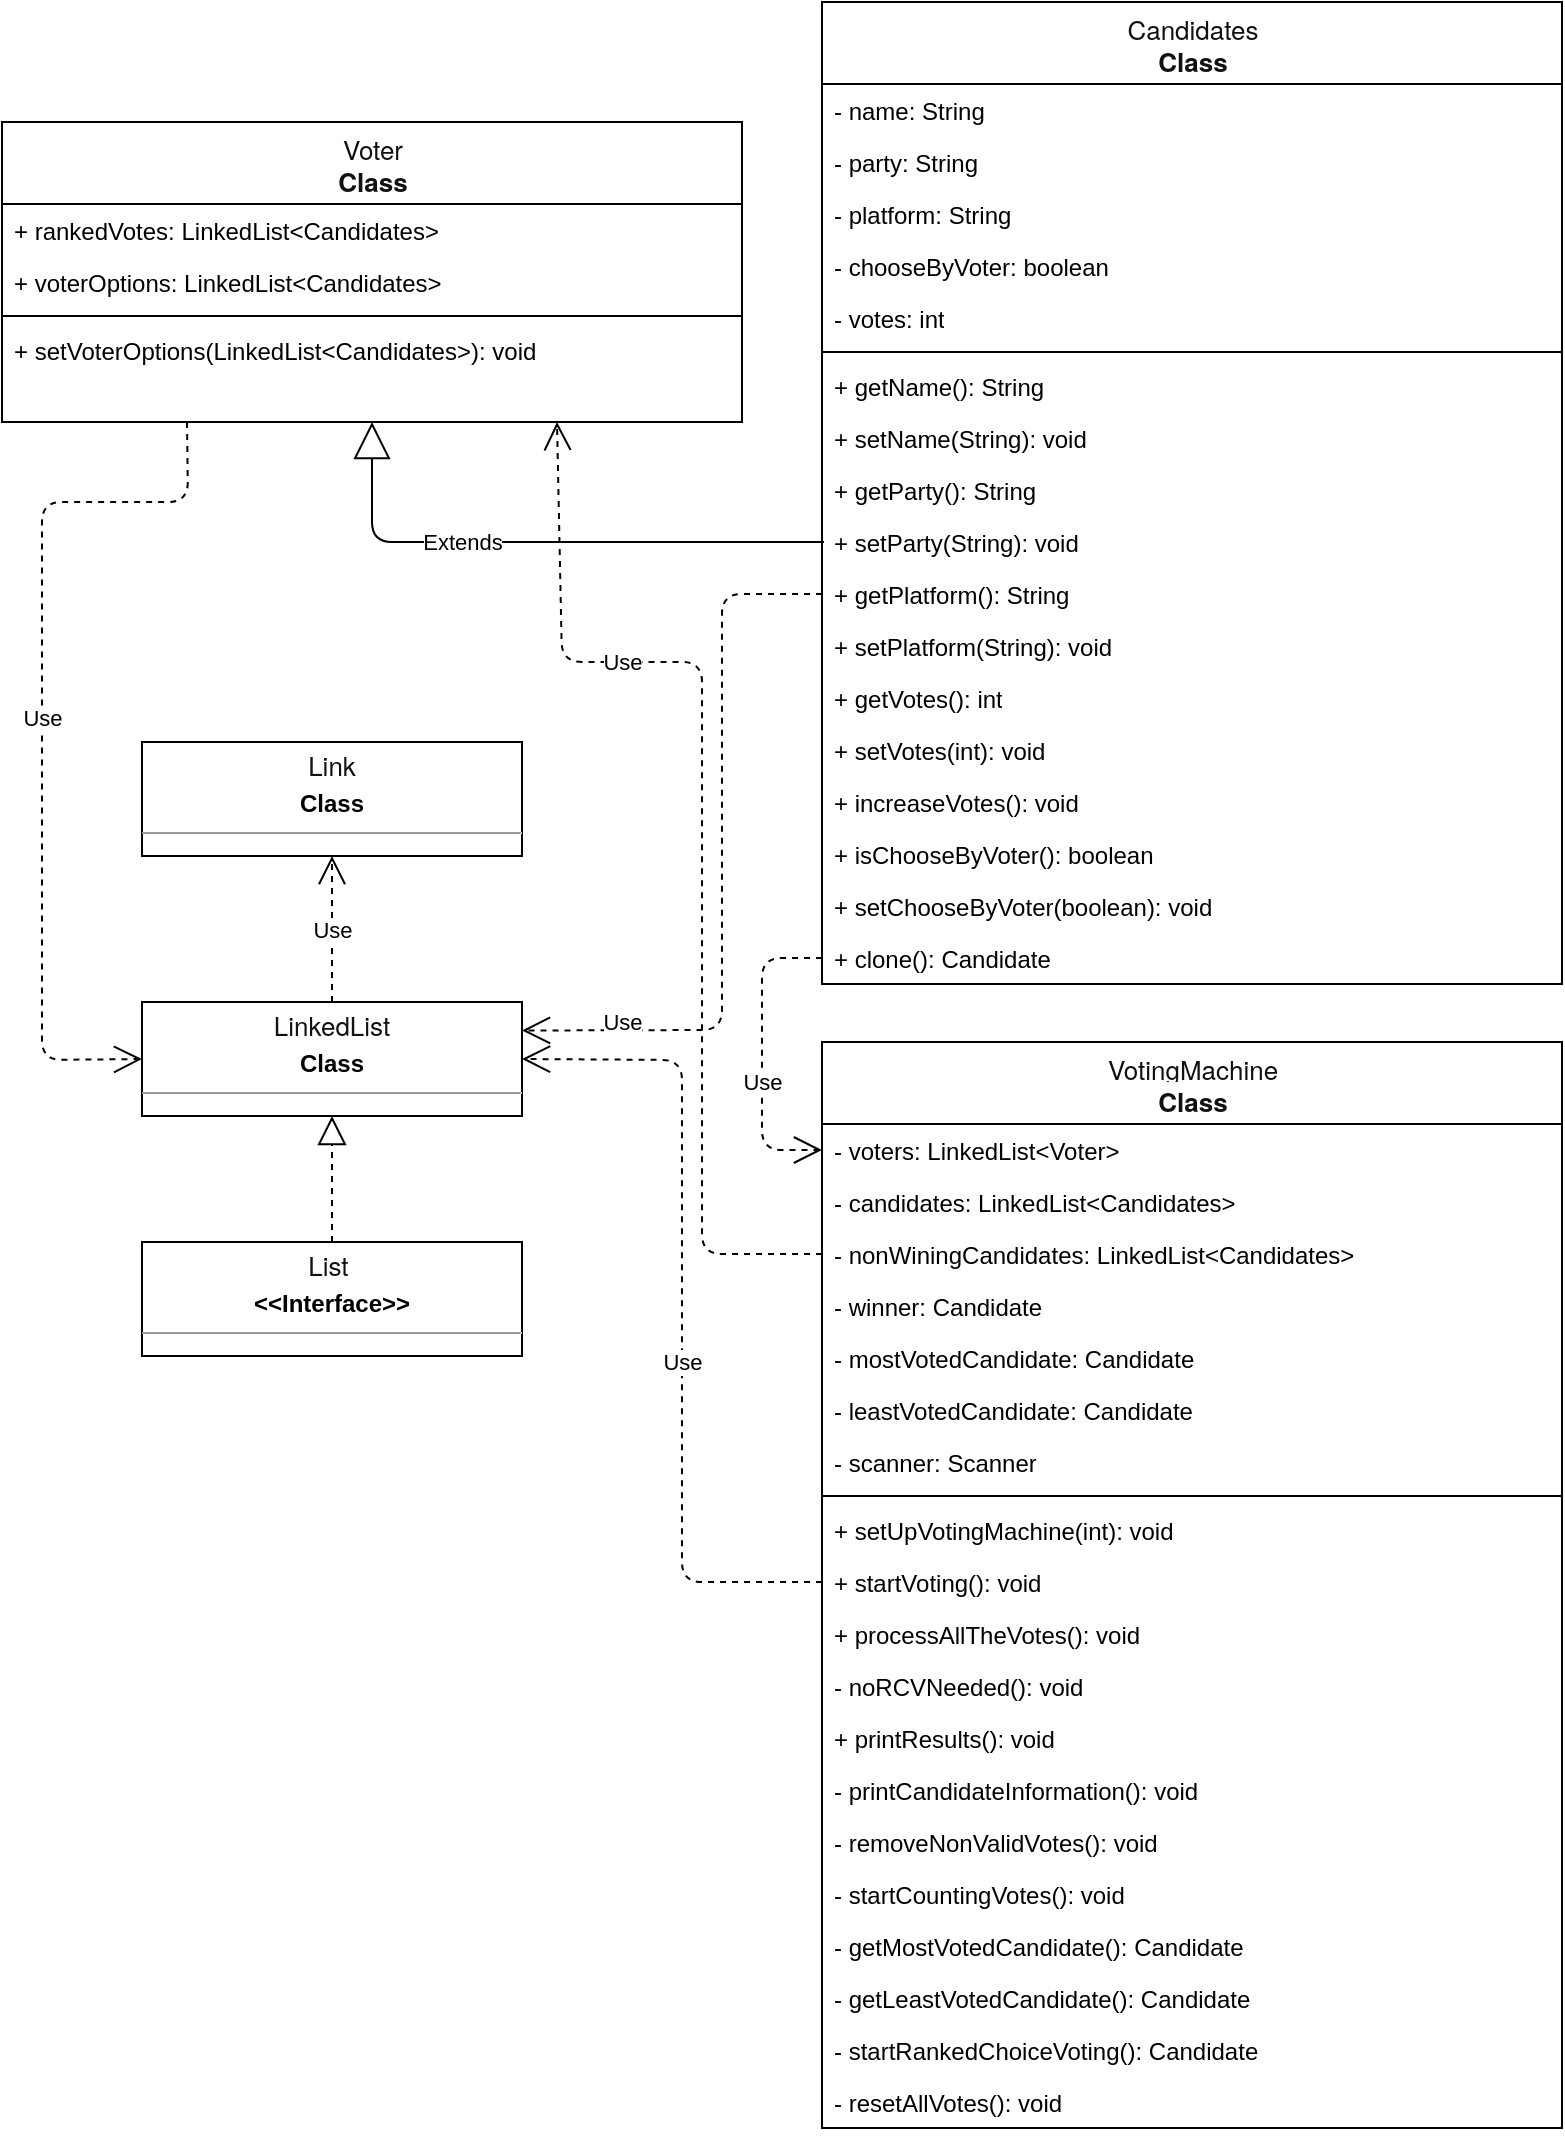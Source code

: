 <mxfile version="12.1.7" type="device" pages="1"><diagram name="Page-1" id="c4acf3e9-155e-7222-9cf6-157b1a14988f"><mxGraphModel dx="786" dy="721" grid="1" gridSize="10" guides="1" tooltips="1" connect="1" arrows="1" fold="1" page="1" pageScale="1" pageWidth="850" pageHeight="1100" background="#ffffff" math="0" shadow="0"><root><mxCell id="0"/><mxCell id="1" parent="0"/><mxCell id="5d2195bd80daf111-18" value="&lt;p style=&quot;margin: 0px ; margin-top: 4px ; text-align: center&quot;&gt;&lt;span style=&quot;color: rgb(17 , 17 , 17) ; font-family: &amp;#34;helvetica neue&amp;#34; , &amp;#34;helvetica&amp;#34; , &amp;#34;arial&amp;#34; , sans-serif ; font-size: 13px ; text-align: left ; white-space: normal ; background-color: rgb(255 , 255 , 255)&quot;&gt;List&amp;nbsp;&lt;/span&gt;&lt;/p&gt;&lt;p style=&quot;margin: 0px ; margin-top: 4px ; text-align: center&quot;&gt;&lt;b&gt;&amp;lt;&amp;lt;Interface&amp;gt;&amp;gt;&lt;/b&gt;&lt;br&gt;&lt;/p&gt;&lt;hr size=&quot;1&quot;&gt;&lt;p style=&quot;margin: 0px ; margin-left: 4px&quot;&gt;&lt;br&gt;&lt;br&gt;&lt;/p&gt;&lt;p style=&quot;margin: 0px ; margin-left: 4px&quot;&gt;&lt;br&gt;&lt;/p&gt;" style="verticalAlign=top;align=left;overflow=fill;fontSize=12;fontFamily=Helvetica;html=1;rounded=0;shadow=0;comic=0;labelBackgroundColor=none;strokeColor=#000000;strokeWidth=1;fillColor=#ffffff;" parent="1" vertex="1"><mxGeometry x="100" y="630" width="190" height="57" as="geometry"/></mxCell><mxCell id="ALe5Mi3hrVfZff7axobD-1" value="&lt;span style=&quot;color: rgb(17 , 17 , 17) ; font-family: &amp;#34;helvetica neue&amp;#34; , &amp;#34;helvetica&amp;#34; , &amp;#34;arial&amp;#34; , sans-serif ; font-size: 13px ; text-align: left ; white-space: normal ; background-color: rgb(255 , 255 , 255)&quot;&gt;Voter&lt;br&gt;&lt;b&gt;Class&lt;/b&gt;&lt;/span&gt;" style="swimlane;html=1;fontStyle=0;childLayout=stackLayout;horizontal=1;startSize=41;fillColor=none;horizontalStack=0;resizeParent=1;resizeLast=0;collapsible=1;marginBottom=0;swimlaneFillColor=#ffffff;rounded=0;shadow=0;comic=0;labelBackgroundColor=none;strokeColor=#000000;strokeWidth=1;fontFamily=Verdana;fontSize=10;fontColor=#000000;align=center;" vertex="1" parent="1"><mxGeometry x="30" y="70" width="370" height="150" as="geometry"><mxRectangle x="520" y="331" width="90" height="26" as="alternateBounds"/></mxGeometry></mxCell><mxCell id="ALe5Mi3hrVfZff7axobD-2" value="+ rankedVotes: LinkedList&amp;lt;Candidates&amp;gt;&amp;nbsp;" style="text;html=1;strokeColor=none;fillColor=none;align=left;verticalAlign=top;spacingLeft=4;spacingRight=4;whiteSpace=wrap;overflow=hidden;rotatable=0;points=[[0,0.5],[1,0.5]];portConstraint=eastwest;" vertex="1" parent="ALe5Mi3hrVfZff7axobD-1"><mxGeometry y="41" width="370" height="26" as="geometry"/></mxCell><mxCell id="ALe5Mi3hrVfZff7axobD-3" value="+ voterOptions: LinkedList&amp;lt;Candidates&amp;gt;" style="text;html=1;strokeColor=none;fillColor=none;align=left;verticalAlign=top;spacingLeft=4;spacingRight=4;whiteSpace=wrap;overflow=hidden;rotatable=0;points=[[0,0.5],[1,0.5]];portConstraint=eastwest;" vertex="1" parent="ALe5Mi3hrVfZff7axobD-1"><mxGeometry y="67" width="370" height="26" as="geometry"/></mxCell><mxCell id="ALe5Mi3hrVfZff7axobD-12" value="" style="line;strokeWidth=1;fillColor=none;align=left;verticalAlign=middle;spacingTop=-1;spacingLeft=3;spacingRight=3;rotatable=0;labelPosition=right;points=[];portConstraint=eastwest;" vertex="1" parent="ALe5Mi3hrVfZff7axobD-1"><mxGeometry y="93" width="370" height="8" as="geometry"/></mxCell><mxCell id="ALe5Mi3hrVfZff7axobD-13" value="+ setVoterOptions(LinkedList&amp;lt;Candidates&amp;gt;): void&amp;nbsp;" style="text;html=1;strokeColor=none;fillColor=none;align=left;verticalAlign=top;spacingLeft=4;spacingRight=4;whiteSpace=wrap;overflow=hidden;rotatable=0;points=[[0,0.5],[1,0.5]];portConstraint=eastwest;" vertex="1" parent="ALe5Mi3hrVfZff7axobD-1"><mxGeometry y="101" width="370" height="26" as="geometry"/></mxCell><mxCell id="ALe5Mi3hrVfZff7axobD-19" value="&lt;span style=&quot;color: rgb(17 , 17 , 17) ; font-family: &amp;#34;helvetica neue&amp;#34; , &amp;#34;helvetica&amp;#34; , &amp;#34;arial&amp;#34; , sans-serif ; font-size: 13px ; text-align: left ; white-space: normal ; background-color: rgb(255 , 255 , 255)&quot;&gt;Candidates&lt;br&gt;&lt;b&gt;Class&lt;/b&gt;&lt;/span&gt;" style="swimlane;html=1;fontStyle=0;childLayout=stackLayout;horizontal=1;startSize=41;fillColor=none;horizontalStack=0;resizeParent=1;resizeLast=0;collapsible=1;marginBottom=0;swimlaneFillColor=#ffffff;rounded=0;shadow=0;comic=0;labelBackgroundColor=none;strokeColor=#000000;strokeWidth=1;fontFamily=Verdana;fontSize=10;fontColor=#000000;align=center;" vertex="1" parent="1"><mxGeometry x="440" y="10" width="370" height="491" as="geometry"><mxRectangle x="441" y="30" width="90" height="26" as="alternateBounds"/></mxGeometry></mxCell><mxCell id="ALe5Mi3hrVfZff7axobD-20" value="- name: String" style="text;html=1;strokeColor=none;fillColor=none;align=left;verticalAlign=top;spacingLeft=4;spacingRight=4;whiteSpace=wrap;overflow=hidden;rotatable=0;points=[[0,0.5],[1,0.5]];portConstraint=eastwest;" vertex="1" parent="ALe5Mi3hrVfZff7axobD-19"><mxGeometry y="41" width="370" height="26" as="geometry"/></mxCell><mxCell id="ALe5Mi3hrVfZff7axobD-21" value="- party: String" style="text;html=1;strokeColor=none;fillColor=none;align=left;verticalAlign=top;spacingLeft=4;spacingRight=4;whiteSpace=wrap;overflow=hidden;rotatable=0;points=[[0,0.5],[1,0.5]];portConstraint=eastwest;" vertex="1" parent="ALe5Mi3hrVfZff7axobD-19"><mxGeometry y="67" width="370" height="26" as="geometry"/></mxCell><mxCell id="ALe5Mi3hrVfZff7axobD-24" value="- platform: String" style="text;html=1;strokeColor=none;fillColor=none;align=left;verticalAlign=top;spacingLeft=4;spacingRight=4;whiteSpace=wrap;overflow=hidden;rotatable=0;points=[[0,0.5],[1,0.5]];portConstraint=eastwest;" vertex="1" parent="ALe5Mi3hrVfZff7axobD-19"><mxGeometry y="93" width="370" height="26" as="geometry"/></mxCell><mxCell id="ALe5Mi3hrVfZff7axobD-38" value="- chooseByVoter: boolean" style="text;html=1;strokeColor=none;fillColor=none;align=left;verticalAlign=top;spacingLeft=4;spacingRight=4;whiteSpace=wrap;overflow=hidden;rotatable=0;points=[[0,0.5],[1,0.5]];portConstraint=eastwest;" vertex="1" parent="ALe5Mi3hrVfZff7axobD-19"><mxGeometry y="119" width="370" height="26" as="geometry"/></mxCell><mxCell id="ALe5Mi3hrVfZff7axobD-26" value="- votes: int" style="text;html=1;strokeColor=none;fillColor=none;align=left;verticalAlign=top;spacingLeft=4;spacingRight=4;whiteSpace=wrap;overflow=hidden;rotatable=0;points=[[0,0.5],[1,0.5]];portConstraint=eastwest;" vertex="1" parent="ALe5Mi3hrVfZff7axobD-19"><mxGeometry y="145" width="370" height="26" as="geometry"/></mxCell><mxCell id="ALe5Mi3hrVfZff7axobD-22" value="" style="line;strokeWidth=1;fillColor=none;align=left;verticalAlign=middle;spacingTop=-1;spacingLeft=3;spacingRight=3;rotatable=0;labelPosition=right;points=[];portConstraint=eastwest;" vertex="1" parent="ALe5Mi3hrVfZff7axobD-19"><mxGeometry y="171" width="370" height="8" as="geometry"/></mxCell><mxCell id="ALe5Mi3hrVfZff7axobD-23" value="+ getName(): String" style="text;html=1;strokeColor=none;fillColor=none;align=left;verticalAlign=top;spacingLeft=4;spacingRight=4;whiteSpace=wrap;overflow=hidden;rotatable=0;points=[[0,0.5],[1,0.5]];portConstraint=eastwest;" vertex="1" parent="ALe5Mi3hrVfZff7axobD-19"><mxGeometry y="179" width="370" height="26" as="geometry"/></mxCell><mxCell id="ALe5Mi3hrVfZff7axobD-27" value="+ setName(String): void" style="text;html=1;strokeColor=none;fillColor=none;align=left;verticalAlign=top;spacingLeft=4;spacingRight=4;whiteSpace=wrap;overflow=hidden;rotatable=0;points=[[0,0.5],[1,0.5]];portConstraint=eastwest;" vertex="1" parent="ALe5Mi3hrVfZff7axobD-19"><mxGeometry y="205" width="370" height="26" as="geometry"/></mxCell><mxCell id="ALe5Mi3hrVfZff7axobD-31" value="+ getParty(): String" style="text;html=1;strokeColor=none;fillColor=none;align=left;verticalAlign=top;spacingLeft=4;spacingRight=4;whiteSpace=wrap;overflow=hidden;rotatable=0;points=[[0,0.5],[1,0.5]];portConstraint=eastwest;" vertex="1" parent="ALe5Mi3hrVfZff7axobD-19"><mxGeometry y="231" width="370" height="26" as="geometry"/></mxCell><mxCell id="ALe5Mi3hrVfZff7axobD-30" value="+ setParty(String): void" style="text;html=1;strokeColor=none;fillColor=none;align=left;verticalAlign=top;spacingLeft=4;spacingRight=4;whiteSpace=wrap;overflow=hidden;rotatable=0;points=[[0,0.5],[1,0.5]];portConstraint=eastwest;" vertex="1" parent="ALe5Mi3hrVfZff7axobD-19"><mxGeometry y="257" width="370" height="26" as="geometry"/></mxCell><mxCell id="ALe5Mi3hrVfZff7axobD-32" value="+ getPlatform(): String" style="text;html=1;strokeColor=none;fillColor=none;align=left;verticalAlign=top;spacingLeft=4;spacingRight=4;whiteSpace=wrap;overflow=hidden;rotatable=0;points=[[0,0.5],[1,0.5]];portConstraint=eastwest;" vertex="1" parent="ALe5Mi3hrVfZff7axobD-19"><mxGeometry y="283" width="370" height="26" as="geometry"/></mxCell><mxCell id="ALe5Mi3hrVfZff7axobD-33" value="+ setPlatform(String): void" style="text;html=1;strokeColor=none;fillColor=none;align=left;verticalAlign=top;spacingLeft=4;spacingRight=4;whiteSpace=wrap;overflow=hidden;rotatable=0;points=[[0,0.5],[1,0.5]];portConstraint=eastwest;" vertex="1" parent="ALe5Mi3hrVfZff7axobD-19"><mxGeometry y="309" width="370" height="26" as="geometry"/></mxCell><mxCell id="ALe5Mi3hrVfZff7axobD-34" value="+ getVotes(): int" style="text;html=1;strokeColor=none;fillColor=none;align=left;verticalAlign=top;spacingLeft=4;spacingRight=4;whiteSpace=wrap;overflow=hidden;rotatable=0;points=[[0,0.5],[1,0.5]];portConstraint=eastwest;" vertex="1" parent="ALe5Mi3hrVfZff7axobD-19"><mxGeometry y="335" width="370" height="26" as="geometry"/></mxCell><mxCell id="ALe5Mi3hrVfZff7axobD-37" value="+ setVotes(int): void" style="text;html=1;strokeColor=none;fillColor=none;align=left;verticalAlign=top;spacingLeft=4;spacingRight=4;whiteSpace=wrap;overflow=hidden;rotatable=0;points=[[0,0.5],[1,0.5]];portConstraint=eastwest;" vertex="1" parent="ALe5Mi3hrVfZff7axobD-19"><mxGeometry y="361" width="370" height="26" as="geometry"/></mxCell><mxCell id="ALe5Mi3hrVfZff7axobD-36" value="+ increaseVotes(): void" style="text;html=1;strokeColor=none;fillColor=none;align=left;verticalAlign=top;spacingLeft=4;spacingRight=4;whiteSpace=wrap;overflow=hidden;rotatable=0;points=[[0,0.5],[1,0.5]];portConstraint=eastwest;" vertex="1" parent="ALe5Mi3hrVfZff7axobD-19"><mxGeometry y="387" width="370" height="26" as="geometry"/></mxCell><mxCell id="ALe5Mi3hrVfZff7axobD-35" value="+ isChooseByVoter(): boolean" style="text;html=1;strokeColor=none;fillColor=none;align=left;verticalAlign=top;spacingLeft=4;spacingRight=4;whiteSpace=wrap;overflow=hidden;rotatable=0;points=[[0,0.5],[1,0.5]];portConstraint=eastwest;" vertex="1" parent="ALe5Mi3hrVfZff7axobD-19"><mxGeometry y="413" width="370" height="26" as="geometry"/></mxCell><mxCell id="ALe5Mi3hrVfZff7axobD-29" value="+ setChooseByVoter(boolean): void" style="text;html=1;strokeColor=none;fillColor=none;align=left;verticalAlign=top;spacingLeft=4;spacingRight=4;whiteSpace=wrap;overflow=hidden;rotatable=0;points=[[0,0.5],[1,0.5]];portConstraint=eastwest;" vertex="1" parent="ALe5Mi3hrVfZff7axobD-19"><mxGeometry y="439" width="370" height="26" as="geometry"/></mxCell><mxCell id="ALe5Mi3hrVfZff7axobD-28" value="+ clone(): Candidate" style="text;html=1;strokeColor=none;fillColor=none;align=left;verticalAlign=top;spacingLeft=4;spacingRight=4;whiteSpace=wrap;overflow=hidden;rotatable=0;points=[[0,0.5],[1,0.5]];portConstraint=eastwest;" vertex="1" parent="ALe5Mi3hrVfZff7axobD-19"><mxGeometry y="465" width="370" height="26" as="geometry"/></mxCell><mxCell id="ALe5Mi3hrVfZff7axobD-25" value="Extends" style="endArrow=block;endSize=16;endFill=0;html=1;entryX=0.5;entryY=1;entryDx=0;entryDy=0;" edge="1" parent="1" target="ALe5Mi3hrVfZff7axobD-1"><mxGeometry x="0.266" width="160" relative="1" as="geometry"><mxPoint x="441" y="280" as="sourcePoint"/><mxPoint x="240" y="320" as="targetPoint"/><Array as="points"><mxPoint x="330" y="280"/><mxPoint x="215" y="280"/></Array><mxPoint as="offset"/></mxGeometry></mxCell><mxCell id="ALe5Mi3hrVfZff7axobD-39" value="&lt;span style=&quot;color: rgb(17 , 17 , 17) ; font-family: &amp;#34;helvetica neue&amp;#34; , &amp;#34;helvetica&amp;#34; , &amp;#34;arial&amp;#34; , sans-serif ; font-size: 13px ; text-align: left ; white-space: normal ; background-color: rgb(255 , 255 , 255)&quot;&gt;VotingMachine&lt;br&gt;&lt;b&gt;Class&lt;/b&gt;&lt;/span&gt;" style="swimlane;html=1;fontStyle=0;childLayout=stackLayout;horizontal=1;startSize=41;fillColor=none;horizontalStack=0;resizeParent=1;resizeLast=0;collapsible=1;marginBottom=0;swimlaneFillColor=#ffffff;rounded=0;shadow=0;comic=0;labelBackgroundColor=none;strokeColor=#000000;strokeWidth=1;fontFamily=Verdana;fontSize=10;fontColor=#000000;align=center;" vertex="1" parent="1"><mxGeometry x="440" y="530" width="370" height="543" as="geometry"><mxRectangle x="441" y="30" width="90" height="26" as="alternateBounds"/></mxGeometry></mxCell><mxCell id="ALe5Mi3hrVfZff7axobD-40" value="- voters: LinkedList&amp;lt;Voter&amp;gt;" style="text;html=1;strokeColor=none;fillColor=none;align=left;verticalAlign=top;spacingLeft=4;spacingRight=4;whiteSpace=wrap;overflow=hidden;rotatable=0;points=[[0,0.5],[1,0.5]];portConstraint=eastwest;" vertex="1" parent="ALe5Mi3hrVfZff7axobD-39"><mxGeometry y="41" width="370" height="26" as="geometry"/></mxCell><mxCell id="ALe5Mi3hrVfZff7axobD-41" value="- candidates: LinkedList&amp;lt;Candidates&amp;gt;" style="text;html=1;strokeColor=none;fillColor=none;align=left;verticalAlign=top;spacingLeft=4;spacingRight=4;whiteSpace=wrap;overflow=hidden;rotatable=0;points=[[0,0.5],[1,0.5]];portConstraint=eastwest;" vertex="1" parent="ALe5Mi3hrVfZff7axobD-39"><mxGeometry y="67" width="370" height="26" as="geometry"/></mxCell><mxCell id="ALe5Mi3hrVfZff7axobD-42" value="- nonWiningCandidates: LinkedList&amp;lt;Candidates&amp;gt;" style="text;html=1;strokeColor=none;fillColor=none;align=left;verticalAlign=top;spacingLeft=4;spacingRight=4;whiteSpace=wrap;overflow=hidden;rotatable=0;points=[[0,0.5],[1,0.5]];portConstraint=eastwest;" vertex="1" parent="ALe5Mi3hrVfZff7axobD-39"><mxGeometry y="93" width="370" height="26" as="geometry"/></mxCell><mxCell id="ALe5Mi3hrVfZff7axobD-43" value="- winner: Candidate" style="text;html=1;strokeColor=none;fillColor=none;align=left;verticalAlign=top;spacingLeft=4;spacingRight=4;whiteSpace=wrap;overflow=hidden;rotatable=0;points=[[0,0.5],[1,0.5]];portConstraint=eastwest;" vertex="1" parent="ALe5Mi3hrVfZff7axobD-39"><mxGeometry y="119" width="370" height="26" as="geometry"/></mxCell><mxCell id="ALe5Mi3hrVfZff7axobD-58" value="- mostVotedCandidate: Candidate" style="text;html=1;strokeColor=none;fillColor=none;align=left;verticalAlign=top;spacingLeft=4;spacingRight=4;whiteSpace=wrap;overflow=hidden;rotatable=0;points=[[0,0.5],[1,0.5]];portConstraint=eastwest;" vertex="1" parent="ALe5Mi3hrVfZff7axobD-39"><mxGeometry y="145" width="370" height="26" as="geometry"/></mxCell><mxCell id="ALe5Mi3hrVfZff7axobD-59" value="- leastVotedCandidate: Candidate" style="text;html=1;strokeColor=none;fillColor=none;align=left;verticalAlign=top;spacingLeft=4;spacingRight=4;whiteSpace=wrap;overflow=hidden;rotatable=0;points=[[0,0.5],[1,0.5]];portConstraint=eastwest;" vertex="1" parent="ALe5Mi3hrVfZff7axobD-39"><mxGeometry y="171" width="370" height="26" as="geometry"/></mxCell><mxCell id="ALe5Mi3hrVfZff7axobD-44" value="- scanner: Scanner" style="text;html=1;strokeColor=none;fillColor=none;align=left;verticalAlign=top;spacingLeft=4;spacingRight=4;whiteSpace=wrap;overflow=hidden;rotatable=0;points=[[0,0.5],[1,0.5]];portConstraint=eastwest;" vertex="1" parent="ALe5Mi3hrVfZff7axobD-39"><mxGeometry y="197" width="370" height="26" as="geometry"/></mxCell><mxCell id="ALe5Mi3hrVfZff7axobD-45" value="" style="line;strokeWidth=1;fillColor=none;align=left;verticalAlign=middle;spacingTop=-1;spacingLeft=3;spacingRight=3;rotatable=0;labelPosition=right;points=[];portConstraint=eastwest;" vertex="1" parent="ALe5Mi3hrVfZff7axobD-39"><mxGeometry y="223" width="370" height="8" as="geometry"/></mxCell><mxCell id="ALe5Mi3hrVfZff7axobD-46" value="+ setUpVotingMachine(int): void" style="text;html=1;strokeColor=none;fillColor=none;align=left;verticalAlign=top;spacingLeft=4;spacingRight=4;whiteSpace=wrap;overflow=hidden;rotatable=0;points=[[0,0.5],[1,0.5]];portConstraint=eastwest;" vertex="1" parent="ALe5Mi3hrVfZff7axobD-39"><mxGeometry y="231" width="370" height="26" as="geometry"/></mxCell><mxCell id="ALe5Mi3hrVfZff7axobD-47" value="+ startVoting(): void" style="text;html=1;strokeColor=none;fillColor=none;align=left;verticalAlign=top;spacingLeft=4;spacingRight=4;whiteSpace=wrap;overflow=hidden;rotatable=0;points=[[0,0.5],[1,0.5]];portConstraint=eastwest;" vertex="1" parent="ALe5Mi3hrVfZff7axobD-39"><mxGeometry y="257" width="370" height="26" as="geometry"/></mxCell><mxCell id="ALe5Mi3hrVfZff7axobD-48" value="+ processAllTheVotes(): void" style="text;html=1;strokeColor=none;fillColor=none;align=left;verticalAlign=top;spacingLeft=4;spacingRight=4;whiteSpace=wrap;overflow=hidden;rotatable=0;points=[[0,0.5],[1,0.5]];portConstraint=eastwest;" vertex="1" parent="ALe5Mi3hrVfZff7axobD-39"><mxGeometry y="283" width="370" height="26" as="geometry"/></mxCell><mxCell id="ALe5Mi3hrVfZff7axobD-49" value="- noRCVNeeded(): void" style="text;html=1;strokeColor=none;fillColor=none;align=left;verticalAlign=top;spacingLeft=4;spacingRight=4;whiteSpace=wrap;overflow=hidden;rotatable=0;points=[[0,0.5],[1,0.5]];portConstraint=eastwest;" vertex="1" parent="ALe5Mi3hrVfZff7axobD-39"><mxGeometry y="309" width="370" height="26" as="geometry"/></mxCell><mxCell id="ALe5Mi3hrVfZff7axobD-52" value="+ printResults(): void" style="text;html=1;strokeColor=none;fillColor=none;align=left;verticalAlign=top;spacingLeft=4;spacingRight=4;whiteSpace=wrap;overflow=hidden;rotatable=0;points=[[0,0.5],[1,0.5]];portConstraint=eastwest;" vertex="1" parent="ALe5Mi3hrVfZff7axobD-39"><mxGeometry y="335" width="370" height="26" as="geometry"/></mxCell><mxCell id="ALe5Mi3hrVfZff7axobD-50" value="- printCandidateInformation(): void" style="text;html=1;strokeColor=none;fillColor=none;align=left;verticalAlign=top;spacingLeft=4;spacingRight=4;whiteSpace=wrap;overflow=hidden;rotatable=0;points=[[0,0.5],[1,0.5]];portConstraint=eastwest;" vertex="1" parent="ALe5Mi3hrVfZff7axobD-39"><mxGeometry y="361" width="370" height="26" as="geometry"/></mxCell><mxCell id="ALe5Mi3hrVfZff7axobD-51" value="- removeNonValidVotes(): void" style="text;html=1;strokeColor=none;fillColor=none;align=left;verticalAlign=top;spacingLeft=4;spacingRight=4;whiteSpace=wrap;overflow=hidden;rotatable=0;points=[[0,0.5],[1,0.5]];portConstraint=eastwest;" vertex="1" parent="ALe5Mi3hrVfZff7axobD-39"><mxGeometry y="387" width="370" height="26" as="geometry"/></mxCell><mxCell id="ALe5Mi3hrVfZff7axobD-53" value="- startCountingVotes(): void" style="text;html=1;strokeColor=none;fillColor=none;align=left;verticalAlign=top;spacingLeft=4;spacingRight=4;whiteSpace=wrap;overflow=hidden;rotatable=0;points=[[0,0.5],[1,0.5]];portConstraint=eastwest;" vertex="1" parent="ALe5Mi3hrVfZff7axobD-39"><mxGeometry y="413" width="370" height="26" as="geometry"/></mxCell><mxCell id="ALe5Mi3hrVfZff7axobD-54" value="- getMostVotedCandidate(): Candidate" style="text;html=1;strokeColor=none;fillColor=none;align=left;verticalAlign=top;spacingLeft=4;spacingRight=4;whiteSpace=wrap;overflow=hidden;rotatable=0;points=[[0,0.5],[1,0.5]];portConstraint=eastwest;" vertex="1" parent="ALe5Mi3hrVfZff7axobD-39"><mxGeometry y="439" width="370" height="26" as="geometry"/></mxCell><mxCell id="ALe5Mi3hrVfZff7axobD-55" value="- getLeastVotedCandidate(): Candidate" style="text;html=1;strokeColor=none;fillColor=none;align=left;verticalAlign=top;spacingLeft=4;spacingRight=4;whiteSpace=wrap;overflow=hidden;rotatable=0;points=[[0,0.5],[1,0.5]];portConstraint=eastwest;" vertex="1" parent="ALe5Mi3hrVfZff7axobD-39"><mxGeometry y="465" width="370" height="26" as="geometry"/></mxCell><mxCell id="ALe5Mi3hrVfZff7axobD-56" value="- startRankedChoiceVoting(): Candidate" style="text;html=1;strokeColor=none;fillColor=none;align=left;verticalAlign=top;spacingLeft=4;spacingRight=4;whiteSpace=wrap;overflow=hidden;rotatable=0;points=[[0,0.5],[1,0.5]];portConstraint=eastwest;" vertex="1" parent="ALe5Mi3hrVfZff7axobD-39"><mxGeometry y="491" width="370" height="26" as="geometry"/></mxCell><mxCell id="ALe5Mi3hrVfZff7axobD-57" value="- resetAllVotes(): void" style="text;html=1;strokeColor=none;fillColor=none;align=left;verticalAlign=top;spacingLeft=4;spacingRight=4;whiteSpace=wrap;overflow=hidden;rotatable=0;points=[[0,0.5],[1,0.5]];portConstraint=eastwest;" vertex="1" parent="ALe5Mi3hrVfZff7axobD-39"><mxGeometry y="517" width="370" height="26" as="geometry"/></mxCell><mxCell id="ALe5Mi3hrVfZff7axobD-60" value="&lt;p style=&quot;margin: 0px ; margin-top: 4px ; text-align: center&quot;&gt;&lt;span style=&quot;color: rgb(17 , 17 , 17) ; font-family: &amp;#34;helvetica neue&amp;#34; , &amp;#34;helvetica&amp;#34; , &amp;#34;arial&amp;#34; , sans-serif ; font-size: 13px ; text-align: left ; white-space: normal ; background-color: rgb(255 , 255 , 255)&quot;&gt;LinkedList&lt;/span&gt;&lt;/p&gt;&lt;p style=&quot;margin: 0px ; margin-top: 4px ; text-align: center&quot;&gt;&lt;b&gt;Class&lt;/b&gt;&lt;br&gt;&lt;/p&gt;&lt;hr size=&quot;1&quot;&gt;&lt;p style=&quot;margin: 0px ; margin-left: 4px&quot;&gt;&lt;br&gt;&lt;br&gt;&lt;/p&gt;&lt;p style=&quot;margin: 0px ; margin-left: 4px&quot;&gt;&lt;br&gt;&lt;/p&gt;" style="verticalAlign=top;align=left;overflow=fill;fontSize=12;fontFamily=Helvetica;html=1;rounded=0;shadow=0;comic=0;labelBackgroundColor=none;strokeColor=#000000;strokeWidth=1;fillColor=#ffffff;" vertex="1" parent="1"><mxGeometry x="100" y="510" width="190" height="57" as="geometry"/></mxCell><mxCell id="ALe5Mi3hrVfZff7axobD-61" value="&lt;p style=&quot;margin: 0px ; margin-top: 4px ; text-align: center&quot;&gt;&lt;span style=&quot;color: rgb(17 , 17 , 17) ; font-family: &amp;#34;helvetica neue&amp;#34; , &amp;#34;helvetica&amp;#34; , &amp;#34;arial&amp;#34; , sans-serif ; font-size: 13px ; text-align: left ; white-space: normal ; background-color: rgb(255 , 255 , 255)&quot;&gt;Link&lt;/span&gt;&lt;/p&gt;&lt;p style=&quot;margin: 0px ; margin-top: 4px ; text-align: center&quot;&gt;&lt;b&gt;Class&lt;/b&gt;&lt;br&gt;&lt;/p&gt;&lt;hr size=&quot;1&quot;&gt;&lt;p style=&quot;margin: 0px ; margin-left: 4px&quot;&gt;&lt;br&gt;&lt;br&gt;&lt;/p&gt;&lt;p style=&quot;margin: 0px ; margin-left: 4px&quot;&gt;&lt;br&gt;&lt;/p&gt;" style="verticalAlign=top;align=left;overflow=fill;fontSize=12;fontFamily=Helvetica;html=1;rounded=0;shadow=0;comic=0;labelBackgroundColor=none;strokeColor=#000000;strokeWidth=1;fillColor=#ffffff;" vertex="1" parent="1"><mxGeometry x="100" y="380" width="190" height="57" as="geometry"/></mxCell><mxCell id="ALe5Mi3hrVfZff7axobD-62" value="" style="endArrow=block;dashed=1;endFill=0;endSize=12;html=1;exitX=0.5;exitY=0;exitDx=0;exitDy=0;entryX=0.5;entryY=1;entryDx=0;entryDy=0;" edge="1" parent="1" source="5d2195bd80daf111-18" target="ALe5Mi3hrVfZff7axobD-60"><mxGeometry width="160" relative="1" as="geometry"><mxPoint x="115" y="600" as="sourcePoint"/><mxPoint x="275" y="600" as="targetPoint"/></mxGeometry></mxCell><mxCell id="ALe5Mi3hrVfZff7axobD-63" value="Use" style="endArrow=open;endSize=12;dashed=1;html=1;exitX=0.5;exitY=0;exitDx=0;exitDy=0;entryX=0.5;entryY=1;entryDx=0;entryDy=0;" edge="1" parent="1" source="ALe5Mi3hrVfZff7axobD-60" target="ALe5Mi3hrVfZff7axobD-61"><mxGeometry width="160" relative="1" as="geometry"><mxPoint x="160" y="470" as="sourcePoint"/><mxPoint x="320" y="470" as="targetPoint"/></mxGeometry></mxCell><mxCell id="ALe5Mi3hrVfZff7axobD-71" value="Use" style="endArrow=open;endSize=12;dashed=1;html=1;entryX=1;entryY=0.5;entryDx=0;entryDy=0;exitX=0;exitY=0.5;exitDx=0;exitDy=0;" edge="1" parent="1" source="ALe5Mi3hrVfZff7axobD-47" target="ALe5Mi3hrVfZff7axobD-60"><mxGeometry x="-0.124" width="160" relative="1" as="geometry"><mxPoint x="360" y="860" as="sourcePoint"/><mxPoint x="400" y="820" as="targetPoint"/><Array as="points"><mxPoint x="370" y="800"/><mxPoint x="370" y="539"/></Array><mxPoint as="offset"/></mxGeometry></mxCell><mxCell id="ALe5Mi3hrVfZff7axobD-72" value="Use" style="endArrow=open;endSize=12;dashed=1;html=1;entryX=1;entryY=0.25;entryDx=0;entryDy=0;exitX=0;exitY=0.5;exitDx=0;exitDy=0;" edge="1" parent="1" source="ALe5Mi3hrVfZff7axobD-32" target="ALe5Mi3hrVfZff7axobD-60"><mxGeometry x="0.728" y="-4" width="160" relative="1" as="geometry"><mxPoint x="440" y="300" as="sourcePoint"/><mxPoint x="180" y="310" as="targetPoint"/><Array as="points"><mxPoint x="390" y="306"/><mxPoint x="390" y="380"/><mxPoint x="390" y="524"/></Array><mxPoint as="offset"/></mxGeometry></mxCell><mxCell id="ALe5Mi3hrVfZff7axobD-74" value="Use" style="endArrow=open;endSize=12;dashed=1;html=1;exitX=0.25;exitY=1;exitDx=0;exitDy=0;entryX=0;entryY=0.5;entryDx=0;entryDy=0;" edge="1" parent="1" source="ALe5Mi3hrVfZff7axobD-1" target="ALe5Mi3hrVfZff7axobD-60"><mxGeometry width="160" relative="1" as="geometry"><mxPoint x="30" y="300" as="sourcePoint"/><mxPoint x="60" y="530" as="targetPoint"/><Array as="points"><mxPoint x="123" y="260"/><mxPoint x="50" y="260"/><mxPoint x="50" y="539"/></Array></mxGeometry></mxCell><mxCell id="ALe5Mi3hrVfZff7axobD-76" value="Use" style="endArrow=open;endSize=12;dashed=1;html=1;entryX=0.75;entryY=1;entryDx=0;entryDy=0;exitX=0;exitY=0.5;exitDx=0;exitDy=0;" edge="1" parent="1" source="ALe5Mi3hrVfZff7axobD-42" target="ALe5Mi3hrVfZff7axobD-1"><mxGeometry x="0.451" width="160" relative="1" as="geometry"><mxPoint x="400" y="640" as="sourcePoint"/><mxPoint x="460" y="470" as="targetPoint"/><Array as="points"><mxPoint x="380" y="636"/><mxPoint x="380" y="340"/><mxPoint x="310" y="340"/></Array><mxPoint as="offset"/></mxGeometry></mxCell><mxCell id="ALe5Mi3hrVfZff7axobD-77" value="Use" style="endArrow=open;endSize=12;dashed=1;html=1;exitX=0;exitY=0.5;exitDx=0;exitDy=0;entryX=0;entryY=0.5;entryDx=0;entryDy=0;" edge="1" parent="1" source="ALe5Mi3hrVfZff7axobD-28" target="ALe5Mi3hrVfZff7axobD-40"><mxGeometry x="0.179" width="160" relative="1" as="geometry"><mxPoint x="620" y="504" as="sourcePoint"/><mxPoint x="410" y="550" as="targetPoint"/><Array as="points"><mxPoint x="410" y="488"/><mxPoint x="410" y="584"/></Array><mxPoint as="offset"/></mxGeometry></mxCell></root></mxGraphModel></diagram></mxfile>